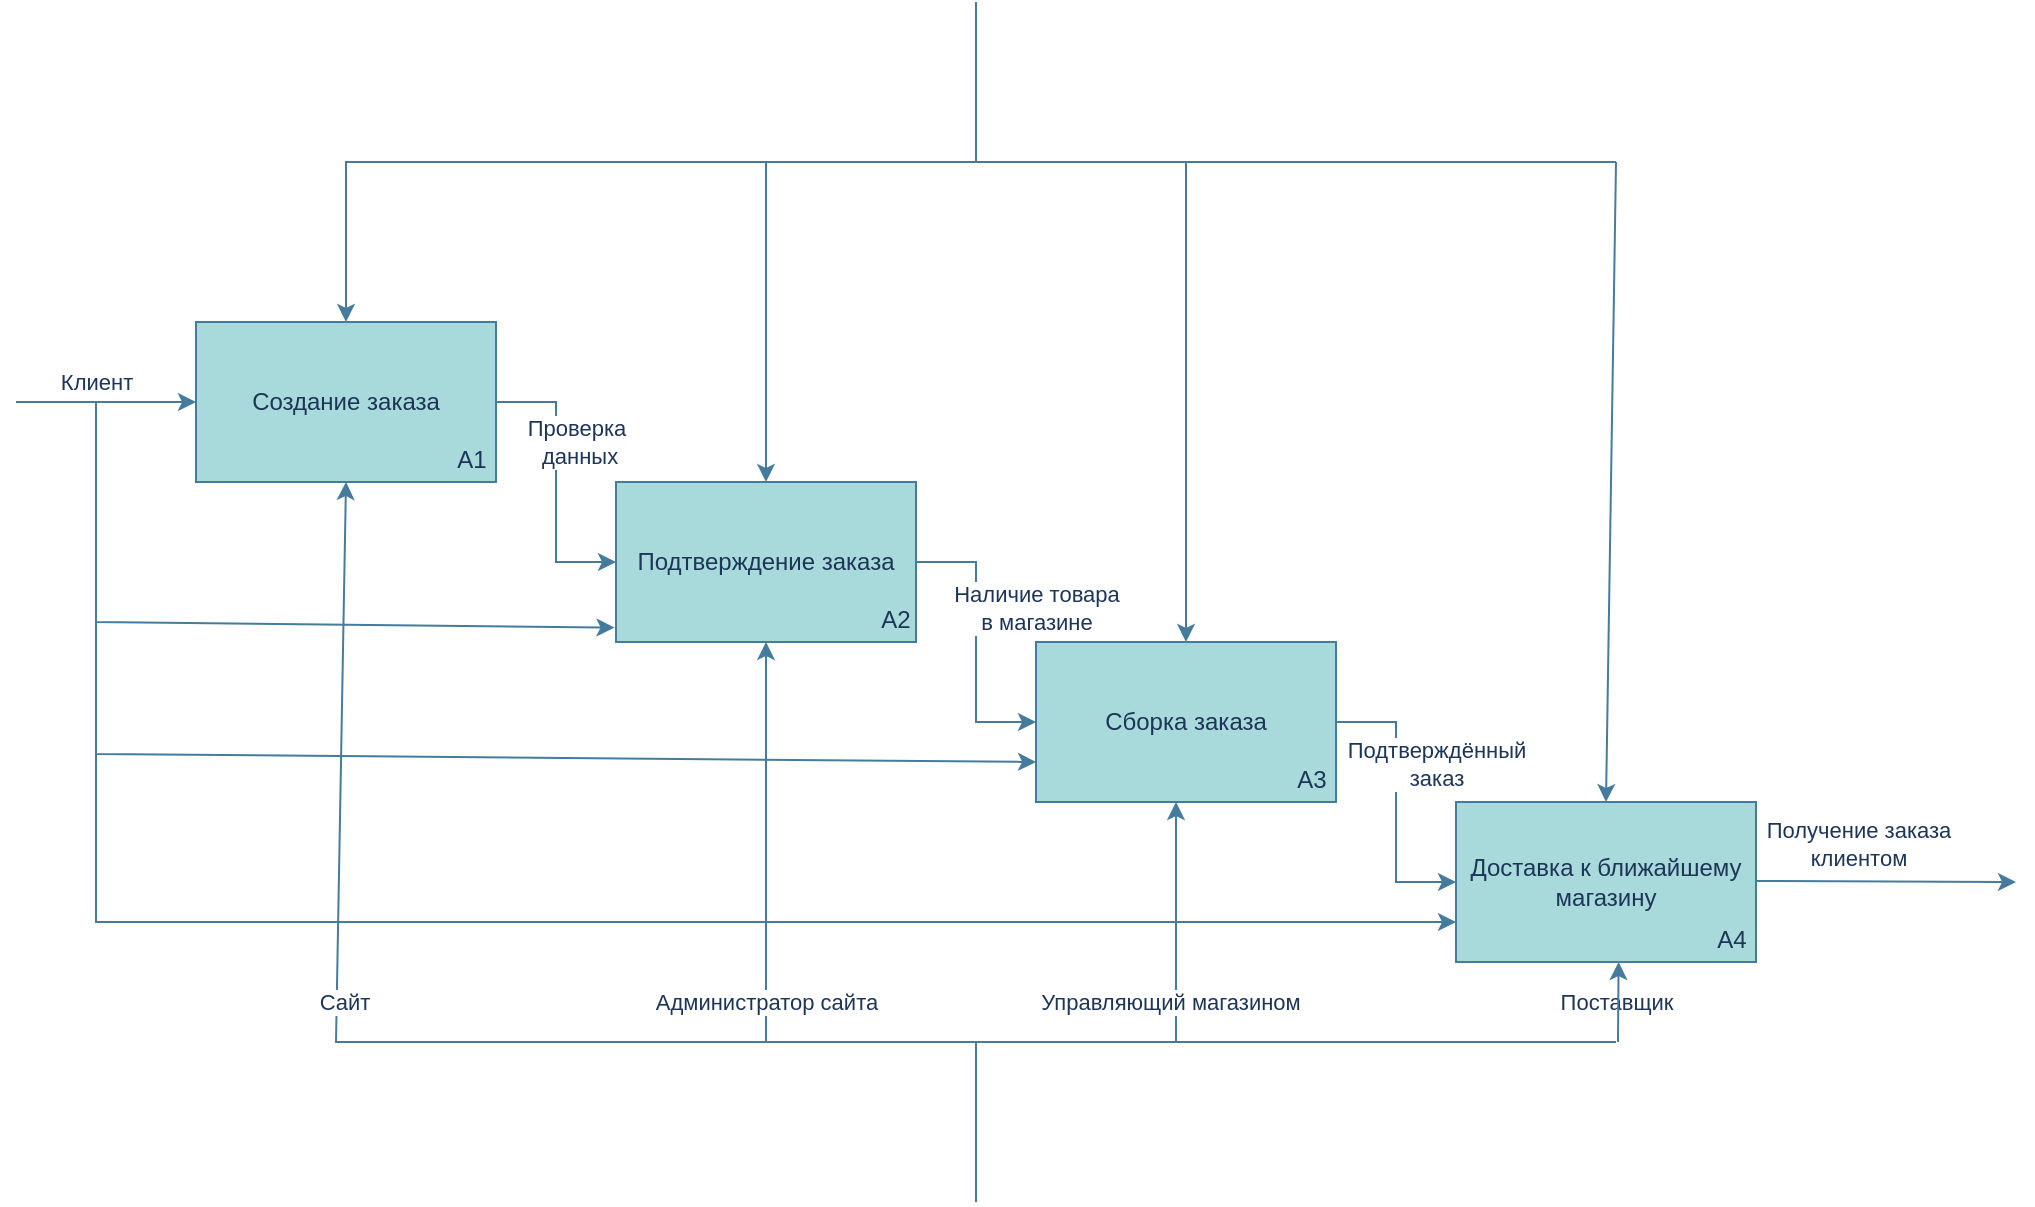 <mxfile version="20.6.2" type="github"><diagram name="Страница 3" id="LOEHOWrbny-u6lZBaFxq"><mxGraphModel dx="1247" dy="677" grid="1" gridSize="10" guides="1" tooltips="1" connect="1" arrows="1" fold="1" page="1" pageScale="1" pageWidth="827" pageHeight="1169" math="0" shadow="0"><root><mxCell id="0"/><mxCell id="1" parent="0"/><mxCell id="C3EsjunyDs4uyc5X_YNc-4" value="Создание заказа" style="rounded=0;whiteSpace=wrap;html=1;strokeColor=#457B9D;fontColor=#1D3557;fillColor=#A8DADC;" parent="1" vertex="1"><mxGeometry x="440" y="330" width="150" height="80" as="geometry"/></mxCell><mxCell id="C3EsjunyDs4uyc5X_YNc-5" value="" style="endArrow=classic;html=1;rounded=0;strokeColor=#457B9D;fontColor=#1D3557;fillColor=#A8DADC;" parent="1" target="C3EsjunyDs4uyc5X_YNc-4" edge="1"><mxGeometry width="50" height="50" relative="1" as="geometry"><mxPoint x="350" y="370" as="sourcePoint"/><mxPoint x="420" y="360" as="targetPoint"/></mxGeometry></mxCell><mxCell id="C3EsjunyDs4uyc5X_YNc-6" value="Клиент" style="edgeLabel;html=1;align=center;verticalAlign=middle;resizable=0;points=[];fontColor=#1D3557;" parent="C3EsjunyDs4uyc5X_YNc-5" vertex="1" connectable="0"><mxGeometry x="-0.469" y="1" relative="1" as="geometry"><mxPoint x="16" y="-9" as="offset"/></mxGeometry></mxCell><mxCell id="C3EsjunyDs4uyc5X_YNc-7" value="А1" style="text;html=1;strokeColor=none;fillColor=none;align=center;verticalAlign=middle;whiteSpace=wrap;rounded=0;fontColor=#1D3557;" parent="1" vertex="1"><mxGeometry x="548" y="384" width="60" height="30" as="geometry"/></mxCell><mxCell id="C3EsjunyDs4uyc5X_YNc-9" value="Подтверждение заказа" style="rounded=0;whiteSpace=wrap;html=1;strokeColor=#457B9D;fontColor=#1D3557;fillColor=#A8DADC;" parent="1" vertex="1"><mxGeometry x="650" y="410" width="150" height="80" as="geometry"/></mxCell><mxCell id="C3EsjunyDs4uyc5X_YNc-10" value="А2" style="text;html=1;strokeColor=none;fillColor=none;align=center;verticalAlign=middle;whiteSpace=wrap;rounded=0;fontColor=#1D3557;" parent="1" vertex="1"><mxGeometry x="760" y="464" width="60" height="30" as="geometry"/></mxCell><mxCell id="C3EsjunyDs4uyc5X_YNc-11" value="Сборка заказа" style="rounded=0;whiteSpace=wrap;html=1;strokeColor=#457B9D;fontColor=#1D3557;fillColor=#A8DADC;" parent="1" vertex="1"><mxGeometry x="860" y="490" width="150" height="80" as="geometry"/></mxCell><mxCell id="C3EsjunyDs4uyc5X_YNc-12" value="А3" style="text;html=1;strokeColor=none;fillColor=none;align=center;verticalAlign=middle;whiteSpace=wrap;rounded=0;fontColor=#1D3557;" parent="1" vertex="1"><mxGeometry x="968" y="544" width="60" height="30" as="geometry"/></mxCell><mxCell id="C3EsjunyDs4uyc5X_YNc-13" value="Доставка к ближайшему магазину" style="rounded=0;whiteSpace=wrap;html=1;strokeColor=#457B9D;fontColor=#1D3557;fillColor=#A8DADC;" parent="1" vertex="1"><mxGeometry x="1070" y="570" width="150" height="80" as="geometry"/></mxCell><mxCell id="C3EsjunyDs4uyc5X_YNc-14" value="А4" style="text;html=1;strokeColor=none;fillColor=none;align=center;verticalAlign=middle;whiteSpace=wrap;rounded=0;fontColor=#1D3557;" parent="1" vertex="1"><mxGeometry x="1178" y="624" width="60" height="30" as="geometry"/></mxCell><mxCell id="C3EsjunyDs4uyc5X_YNc-15" value="" style="endArrow=classic;html=1;rounded=0;strokeColor=#457B9D;fontColor=#1D3557;fillColor=#A8DADC;" parent="1" source="C3EsjunyDs4uyc5X_YNc-4" target="C3EsjunyDs4uyc5X_YNc-9" edge="1"><mxGeometry width="50" height="50" relative="1" as="geometry"><mxPoint x="590" y="490" as="sourcePoint"/><mxPoint x="590" y="550" as="targetPoint"/><Array as="points"><mxPoint x="620" y="370"/><mxPoint x="620" y="450"/></Array></mxGeometry></mxCell><mxCell id="C3EsjunyDs4uyc5X_YNc-42" value="Проверка&lt;br&gt;&amp;nbsp;данных" style="edgeLabel;html=1;align=center;verticalAlign=middle;resizable=0;points=[];fontColor=#1D3557;" parent="C3EsjunyDs4uyc5X_YNc-15" vertex="1" connectable="0"><mxGeometry x="-0.341" y="2" relative="1" as="geometry"><mxPoint x="8" y="4" as="offset"/></mxGeometry></mxCell><mxCell id="C3EsjunyDs4uyc5X_YNc-16" value="" style="endArrow=classic;html=1;rounded=0;strokeColor=#457B9D;fontColor=#1D3557;fillColor=#A8DADC;" parent="1" edge="1"><mxGeometry width="50" height="50" relative="1" as="geometry"><mxPoint x="800" y="450" as="sourcePoint"/><mxPoint x="860" y="530" as="targetPoint"/><Array as="points"><mxPoint x="830" y="450"/><mxPoint x="830" y="530"/></Array></mxGeometry></mxCell><mxCell id="C3EsjunyDs4uyc5X_YNc-41" value="Наличие товара &lt;br&gt;в магазине" style="edgeLabel;html=1;align=center;verticalAlign=middle;resizable=0;points=[];fontColor=#1D3557;" parent="C3EsjunyDs4uyc5X_YNc-16" vertex="1" connectable="0"><mxGeometry x="-0.322" y="-4" relative="1" as="geometry"><mxPoint x="34" y="5" as="offset"/></mxGeometry></mxCell><mxCell id="C3EsjunyDs4uyc5X_YNc-17" value="" style="endArrow=classic;html=1;rounded=0;strokeColor=#457B9D;fontColor=#1D3557;fillColor=#A8DADC;" parent="1" edge="1"><mxGeometry width="50" height="50" relative="1" as="geometry"><mxPoint x="1010" y="530" as="sourcePoint"/><mxPoint x="1070" y="610" as="targetPoint"/><Array as="points"><mxPoint x="1040" y="530"/><mxPoint x="1040" y="610"/></Array></mxGeometry></mxCell><mxCell id="C3EsjunyDs4uyc5X_YNc-40" value="Подтверждённый &lt;br&gt;заказ" style="edgeLabel;html=1;align=center;verticalAlign=middle;resizable=0;points=[];fontColor=#1D3557;" parent="C3EsjunyDs4uyc5X_YNc-17" vertex="1" connectable="0"><mxGeometry x="-0.222" y="-1" relative="1" as="geometry"><mxPoint x="21" y="-4" as="offset"/></mxGeometry></mxCell><mxCell id="C3EsjunyDs4uyc5X_YNc-18" value="" style="endArrow=classic;html=1;rounded=0;strokeColor=#457B9D;fontColor=#1D3557;fillColor=#A8DADC;" parent="1" edge="1"><mxGeometry width="50" height="50" relative="1" as="geometry"><mxPoint x="1220" y="609.5" as="sourcePoint"/><mxPoint x="1350" y="610" as="targetPoint"/></mxGeometry></mxCell><mxCell id="C3EsjunyDs4uyc5X_YNc-19" value="Получение заказа &lt;br&gt;клиентом" style="edgeLabel;html=1;align=center;verticalAlign=middle;resizable=0;points=[];fontColor=#1D3557;" parent="C3EsjunyDs4uyc5X_YNc-18" vertex="1" connectable="0"><mxGeometry x="-0.469" y="1" relative="1" as="geometry"><mxPoint x="16" y="-18" as="offset"/></mxGeometry></mxCell><mxCell id="C3EsjunyDs4uyc5X_YNc-20" value="" style="endArrow=classic;html=1;rounded=0;strokeColor=#457B9D;fontColor=#1D3557;fillColor=#A8DADC;entryX=-0.005;entryY=0.91;entryDx=0;entryDy=0;entryPerimeter=0;" parent="1" target="C3EsjunyDs4uyc5X_YNc-9" edge="1"><mxGeometry width="50" height="50" relative="1" as="geometry"><mxPoint x="390" y="370" as="sourcePoint"/><mxPoint x="450" y="480" as="targetPoint"/><Array as="points"><mxPoint x="390" y="480"/></Array></mxGeometry></mxCell><mxCell id="C3EsjunyDs4uyc5X_YNc-21" value="" style="endArrow=classic;html=1;rounded=0;strokeColor=#457B9D;fontColor=#1D3557;fillColor=#A8DADC;entryX=0;entryY=0.75;entryDx=0;entryDy=0;" parent="1" target="C3EsjunyDs4uyc5X_YNc-11" edge="1"><mxGeometry width="50" height="50" relative="1" as="geometry"><mxPoint x="390" y="436" as="sourcePoint"/><mxPoint x="649.25" y="548.8" as="targetPoint"/><Array as="points"><mxPoint x="390" y="546"/></Array></mxGeometry></mxCell><mxCell id="C3EsjunyDs4uyc5X_YNc-22" value="" style="endArrow=classic;html=1;rounded=0;strokeColor=#457B9D;fontColor=#1D3557;fillColor=#A8DADC;entryX=0;entryY=0.75;entryDx=0;entryDy=0;" parent="1" target="C3EsjunyDs4uyc5X_YNc-13" edge="1"><mxGeometry width="50" height="50" relative="1" as="geometry"><mxPoint x="390" y="520" as="sourcePoint"/><mxPoint x="860" y="634" as="targetPoint"/><Array as="points"><mxPoint x="390" y="630"/></Array></mxGeometry></mxCell><mxCell id="C3EsjunyDs4uyc5X_YNc-24" value="" style="endArrow=classic;html=1;rounded=0;strokeColor=#457B9D;fontColor=#1D3557;fillColor=#A8DADC;entryX=0.5;entryY=1;entryDx=0;entryDy=0;" parent="1" target="C3EsjunyDs4uyc5X_YNc-4" edge="1"><mxGeometry width="50" height="50" relative="1" as="geometry"><mxPoint x="1150" y="690" as="sourcePoint"/><mxPoint x="548" y="670" as="targetPoint"/><Array as="points"><mxPoint x="510" y="690"/></Array></mxGeometry></mxCell><mxCell id="C3EsjunyDs4uyc5X_YNc-35" value="Сайт" style="edgeLabel;html=1;align=center;verticalAlign=middle;resizable=0;points=[];fontColor=#1D3557;" parent="C3EsjunyDs4uyc5X_YNc-24" vertex="1" connectable="0"><mxGeometry x="0.483" y="2" relative="1" as="geometry"><mxPoint x="5" y="22" as="offset"/></mxGeometry></mxCell><mxCell id="C3EsjunyDs4uyc5X_YNc-38" value="Поставщик" style="edgeLabel;html=1;align=center;verticalAlign=middle;resizable=0;points=[];fontColor=#1D3557;" parent="C3EsjunyDs4uyc5X_YNc-24" vertex="1" connectable="0"><mxGeometry x="-0.919" y="3" relative="1" as="geometry"><mxPoint x="37" y="-23" as="offset"/></mxGeometry></mxCell><mxCell id="C3EsjunyDs4uyc5X_YNc-25" value="" style="endArrow=classic;html=1;rounded=0;strokeColor=#457B9D;fontColor=#1D3557;fillColor=#A8DADC;entryX=0.542;entryY=1;entryDx=0;entryDy=0;entryPerimeter=0;" parent="1" target="C3EsjunyDs4uyc5X_YNc-13" edge="1"><mxGeometry width="50" height="50" relative="1" as="geometry"><mxPoint x="1151" y="690" as="sourcePoint"/><mxPoint x="870" y="690" as="targetPoint"/></mxGeometry></mxCell><mxCell id="C3EsjunyDs4uyc5X_YNc-27" value="" style="endArrow=classic;html=1;rounded=0;strokeColor=#457B9D;fontColor=#1D3557;fillColor=#A8DADC;entryX=0.5;entryY=1;entryDx=0;entryDy=0;" parent="1" target="C3EsjunyDs4uyc5X_YNc-9" edge="1"><mxGeometry width="50" height="50" relative="1" as="geometry"><mxPoint x="725" y="690" as="sourcePoint"/><mxPoint x="460" y="590" as="targetPoint"/></mxGeometry></mxCell><mxCell id="C3EsjunyDs4uyc5X_YNc-36" value="Администратор сайта" style="edgeLabel;html=1;align=center;verticalAlign=middle;resizable=0;points=[];fontColor=#1D3557;" parent="C3EsjunyDs4uyc5X_YNc-27" vertex="1" connectable="0"><mxGeometry x="-0.637" y="-3" relative="1" as="geometry"><mxPoint x="-3" y="16" as="offset"/></mxGeometry></mxCell><mxCell id="C3EsjunyDs4uyc5X_YNc-28" value="" style="endArrow=classic;html=1;rounded=0;strokeColor=#457B9D;fontColor=#1D3557;fillColor=#A8DADC;" parent="1" edge="1"><mxGeometry width="50" height="50" relative="1" as="geometry"><mxPoint x="930" y="690" as="sourcePoint"/><mxPoint x="930" y="570" as="targetPoint"/></mxGeometry></mxCell><mxCell id="C3EsjunyDs4uyc5X_YNc-37" value="Управляющий магазином" style="edgeLabel;html=1;align=center;verticalAlign=middle;resizable=0;points=[];fontColor=#1D3557;" parent="C3EsjunyDs4uyc5X_YNc-28" vertex="1" connectable="0"><mxGeometry x="-0.469" y="-3" relative="1" as="geometry"><mxPoint x="-6" y="12" as="offset"/></mxGeometry></mxCell><mxCell id="C3EsjunyDs4uyc5X_YNc-29" value="" style="endArrow=classic;html=1;rounded=0;strokeColor=#457B9D;fontColor=#1D3557;fillColor=#A8DADC;entryX=0.5;entryY=0;entryDx=0;entryDy=0;" parent="1" target="C3EsjunyDs4uyc5X_YNc-4" edge="1"><mxGeometry width="50" height="50" relative="1" as="geometry"><mxPoint x="1150" y="250" as="sourcePoint"/><mxPoint x="740" y="410" as="targetPoint"/><Array as="points"><mxPoint x="515" y="250"/></Array></mxGeometry></mxCell><mxCell id="C3EsjunyDs4uyc5X_YNc-30" value="" style="endArrow=classic;html=1;rounded=0;strokeColor=#457B9D;fontColor=#1D3557;fillColor=#A8DADC;entryX=0.5;entryY=0;entryDx=0;entryDy=0;" parent="1" target="C3EsjunyDs4uyc5X_YNc-13" edge="1"><mxGeometry width="50" height="50" relative="1" as="geometry"><mxPoint x="1150" y="250" as="sourcePoint"/><mxPoint x="1160" y="505" as="targetPoint"/></mxGeometry></mxCell><mxCell id="C3EsjunyDs4uyc5X_YNc-31" value="" style="endArrow=classic;html=1;rounded=0;strokeColor=#457B9D;fontColor=#1D3557;fillColor=#A8DADC;" parent="1" target="C3EsjunyDs4uyc5X_YNc-9" edge="1"><mxGeometry width="50" height="50" relative="1" as="geometry"><mxPoint x="725" y="250" as="sourcePoint"/><mxPoint x="850" y="420" as="targetPoint"/></mxGeometry></mxCell><mxCell id="C3EsjunyDs4uyc5X_YNc-32" value="" style="endArrow=classic;html=1;rounded=0;strokeColor=#457B9D;fontColor=#1D3557;fillColor=#A8DADC;entryX=0.5;entryY=0;entryDx=0;entryDy=0;" parent="1" target="C3EsjunyDs4uyc5X_YNc-11" edge="1"><mxGeometry width="50" height="50" relative="1" as="geometry"><mxPoint x="935" y="250" as="sourcePoint"/><mxPoint x="850" y="420" as="targetPoint"/></mxGeometry></mxCell><mxCell id="C3EsjunyDs4uyc5X_YNc-33" value="" style="endArrow=none;html=1;rounded=0;strokeColor=#457B9D;fontColor=#1D3557;fillColor=#A8DADC;" parent="1" edge="1"><mxGeometry width="50" height="50" relative="1" as="geometry"><mxPoint x="830" y="170" as="sourcePoint"/><mxPoint x="830" y="250" as="targetPoint"/></mxGeometry></mxCell><mxCell id="C3EsjunyDs4uyc5X_YNc-34" value="" style="endArrow=none;html=1;rounded=0;strokeColor=#457B9D;fontColor=#1D3557;fillColor=#A8DADC;" parent="1" edge="1"><mxGeometry width="50" height="50" relative="1" as="geometry"><mxPoint x="830" y="690" as="sourcePoint"/><mxPoint x="830" y="770" as="targetPoint"/></mxGeometry></mxCell></root></mxGraphModel></diagram></mxfile>